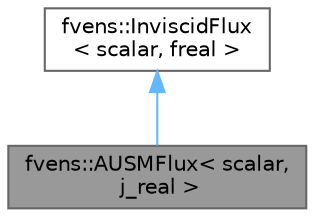 digraph "fvens::AUSMFlux&lt; scalar, j_real &gt;"
{
 // LATEX_PDF_SIZE
  bgcolor="transparent";
  edge [fontname=Helvetica,fontsize=10,labelfontname=Helvetica,labelfontsize=10];
  node [fontname=Helvetica,fontsize=10,shape=box,height=0.2,width=0.4];
  Node1 [id="Node000001",label="fvens::AUSMFlux\< scalar,\l j_real \>",height=0.2,width=0.4,color="gray40", fillcolor="grey60", style="filled", fontcolor="black",tooltip="Liou-Steffen AUSM flux-vector-splitting."];
  Node2 -> Node1 [id="edge1_Node000001_Node000002",dir="back",color="steelblue1",style="solid",tooltip=" "];
  Node2 [id="Node000002",label="fvens::InviscidFlux\l\< scalar, freal \>",height=0.2,width=0.4,color="gray40", fillcolor="white", style="filled",URL="$classfvens_1_1InviscidFlux.html",tooltip=" "];
}

